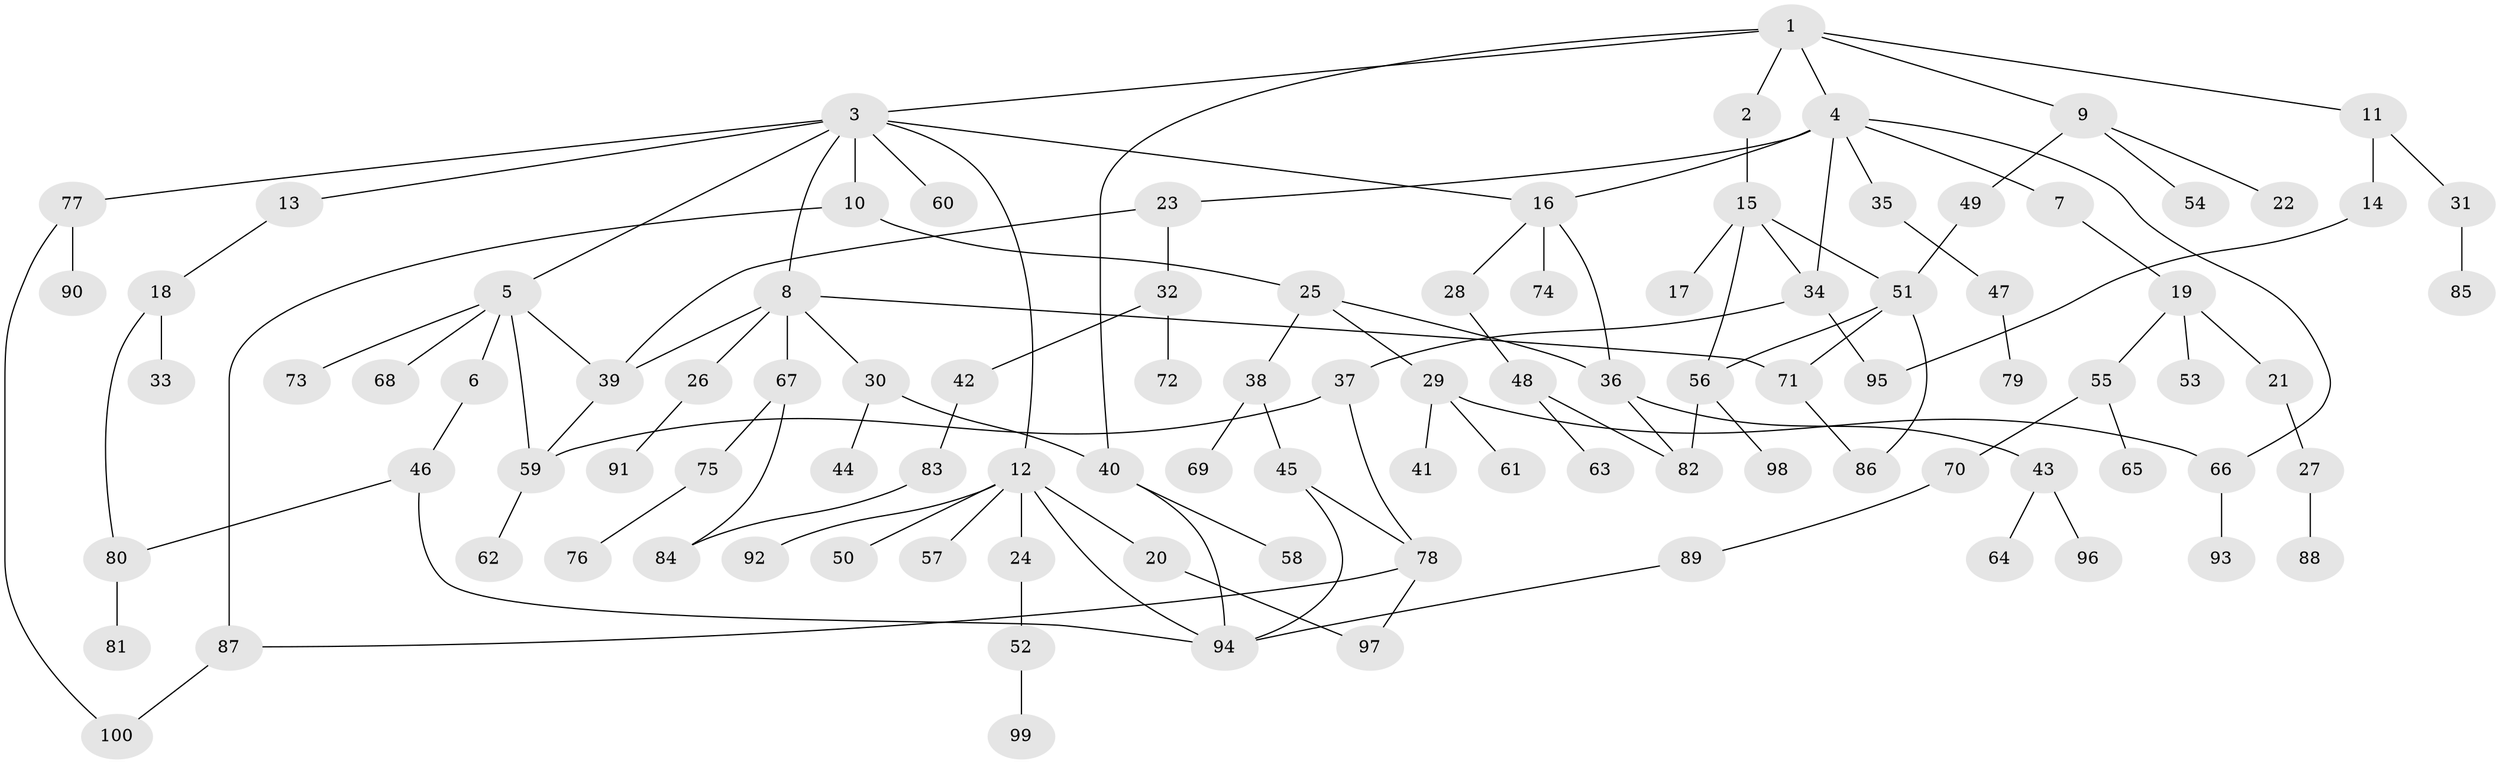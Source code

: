 // Generated by graph-tools (version 1.1) at 2025/11/02/21/25 10:11:06]
// undirected, 100 vertices, 125 edges
graph export_dot {
graph [start="1"]
  node [color=gray90,style=filled];
  1;
  2;
  3;
  4;
  5;
  6;
  7;
  8;
  9;
  10;
  11;
  12;
  13;
  14;
  15;
  16;
  17;
  18;
  19;
  20;
  21;
  22;
  23;
  24;
  25;
  26;
  27;
  28;
  29;
  30;
  31;
  32;
  33;
  34;
  35;
  36;
  37;
  38;
  39;
  40;
  41;
  42;
  43;
  44;
  45;
  46;
  47;
  48;
  49;
  50;
  51;
  52;
  53;
  54;
  55;
  56;
  57;
  58;
  59;
  60;
  61;
  62;
  63;
  64;
  65;
  66;
  67;
  68;
  69;
  70;
  71;
  72;
  73;
  74;
  75;
  76;
  77;
  78;
  79;
  80;
  81;
  82;
  83;
  84;
  85;
  86;
  87;
  88;
  89;
  90;
  91;
  92;
  93;
  94;
  95;
  96;
  97;
  98;
  99;
  100;
  1 -- 2;
  1 -- 3;
  1 -- 4;
  1 -- 9;
  1 -- 11;
  1 -- 40;
  2 -- 15;
  3 -- 5;
  3 -- 8;
  3 -- 10;
  3 -- 12;
  3 -- 13;
  3 -- 16;
  3 -- 60;
  3 -- 77;
  4 -- 7;
  4 -- 23;
  4 -- 35;
  4 -- 66;
  4 -- 34;
  4 -- 16;
  5 -- 6;
  5 -- 68;
  5 -- 73;
  5 -- 59;
  5 -- 39;
  6 -- 46;
  7 -- 19;
  8 -- 26;
  8 -- 30;
  8 -- 67;
  8 -- 71;
  8 -- 39;
  9 -- 22;
  9 -- 49;
  9 -- 54;
  10 -- 25;
  10 -- 87;
  11 -- 14;
  11 -- 31;
  12 -- 20;
  12 -- 24;
  12 -- 50;
  12 -- 57;
  12 -- 92;
  12 -- 94;
  13 -- 18;
  14 -- 95;
  15 -- 17;
  15 -- 34;
  15 -- 51;
  15 -- 56;
  16 -- 28;
  16 -- 74;
  16 -- 36;
  18 -- 33;
  18 -- 80;
  19 -- 21;
  19 -- 53;
  19 -- 55;
  20 -- 97;
  21 -- 27;
  23 -- 32;
  23 -- 39;
  24 -- 52;
  25 -- 29;
  25 -- 36;
  25 -- 38;
  26 -- 91;
  27 -- 88;
  28 -- 48;
  29 -- 41;
  29 -- 61;
  29 -- 66;
  30 -- 40;
  30 -- 44;
  31 -- 85;
  32 -- 42;
  32 -- 72;
  34 -- 37;
  34 -- 95;
  35 -- 47;
  36 -- 43;
  36 -- 82;
  37 -- 59;
  37 -- 78;
  38 -- 45;
  38 -- 69;
  39 -- 59;
  40 -- 58;
  40 -- 94;
  42 -- 83;
  43 -- 64;
  43 -- 96;
  45 -- 78;
  45 -- 94;
  46 -- 80;
  46 -- 94;
  47 -- 79;
  48 -- 63;
  48 -- 82;
  49 -- 51;
  51 -- 86;
  51 -- 56;
  51 -- 71;
  52 -- 99;
  55 -- 65;
  55 -- 70;
  56 -- 98;
  56 -- 82;
  59 -- 62;
  66 -- 93;
  67 -- 75;
  67 -- 84;
  70 -- 89;
  71 -- 86;
  75 -- 76;
  77 -- 90;
  77 -- 100;
  78 -- 87;
  78 -- 97;
  80 -- 81;
  83 -- 84;
  87 -- 100;
  89 -- 94;
}
